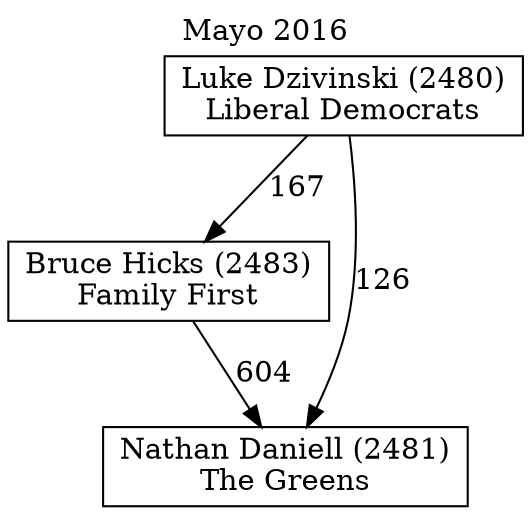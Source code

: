 // House preference flow
digraph "Nathan Daniell (2481)_Mayo_2016" {
	graph [label="Mayo 2016" labelloc=t mclimit=10]
	node [shape=box]
	"Luke Dzivinski (2480)" [label="Luke Dzivinski (2480)
Liberal Democrats"]
	"Bruce Hicks (2483)" [label="Bruce Hicks (2483)
Family First"]
	"Nathan Daniell (2481)" [label="Nathan Daniell (2481)
The Greens"]
	"Luke Dzivinski (2480)" -> "Nathan Daniell (2481)" [label=126]
	"Luke Dzivinski (2480)" -> "Bruce Hicks (2483)" [label=167]
	"Bruce Hicks (2483)" -> "Nathan Daniell (2481)" [label=604]
}
